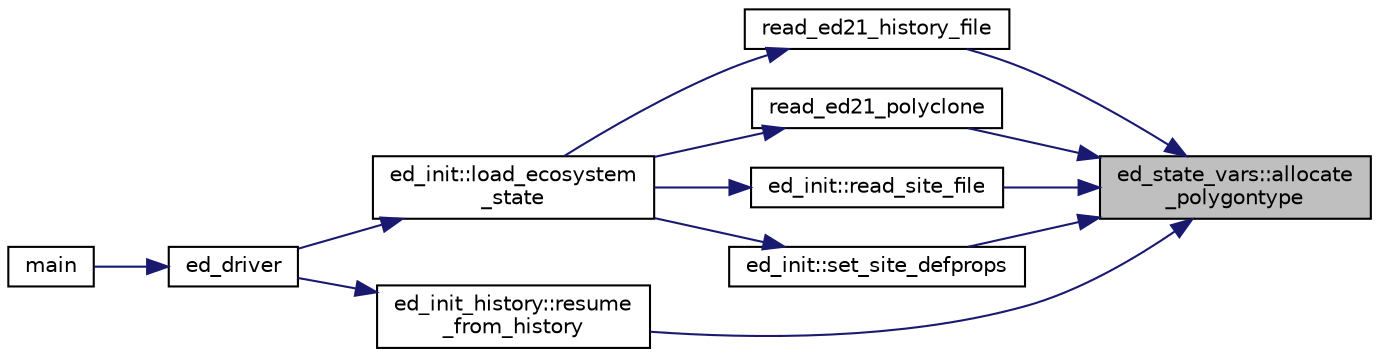 digraph "ed_state_vars::allocate_polygontype"
{
 // LATEX_PDF_SIZE
  edge [fontname="Helvetica",fontsize="10",labelfontname="Helvetica",labelfontsize="10"];
  node [fontname="Helvetica",fontsize="10",shape=record];
  rankdir="RL";
  Node1 [label="ed_state_vars::allocate\l_polygontype",height=0.2,width=0.4,color="black", fillcolor="grey75", style="filled", fontcolor="black",tooltip="Allocates the site-level variables."];
  Node1 -> Node2 [dir="back",color="midnightblue",fontsize="10",style="solid"];
  Node2 [label="read_ed21_history_file",height=0.2,width=0.4,color="black", fillcolor="white", style="filled",URL="$ed__read__ed21__history_8f90.html#ab0faf0a20947c74801841975108b59ba",tooltip=" "];
  Node2 -> Node3 [dir="back",color="midnightblue",fontsize="10",style="solid"];
  Node3 [label="ed_init::load_ecosystem\l_state",height=0.2,width=0.4,color="black", fillcolor="white", style="filled",URL="$namespaceed__init.html#a8181c9f2a37fc0800a7579090f3b3ed0",tooltip=" "];
  Node3 -> Node4 [dir="back",color="midnightblue",fontsize="10",style="solid"];
  Node4 [label="ed_driver",height=0.2,width=0.4,color="black", fillcolor="white", style="filled",URL="$ed__driver_8_f90.html#a5706bd8bee60960fe8166de1870e47da",tooltip=" "];
  Node4 -> Node5 [dir="back",color="midnightblue",fontsize="10",style="solid"];
  Node5 [label="main",height=0.2,width=0.4,color="black", fillcolor="white", style="filled",URL="$edmain_8_f90.html#a8ec2266d83cd6c0b762cbcbc92c0af3d",tooltip=" "];
  Node1 -> Node6 [dir="back",color="midnightblue",fontsize="10",style="solid"];
  Node6 [label="read_ed21_polyclone",height=0.2,width=0.4,color="black", fillcolor="white", style="filled",URL="$ed__read__ed21__history_8f90.html#a1e9d28328ec655a6bcac03ee1618759a",tooltip=" "];
  Node6 -> Node3 [dir="back",color="midnightblue",fontsize="10",style="solid"];
  Node1 -> Node7 [dir="back",color="midnightblue",fontsize="10",style="solid"];
  Node7 [label="ed_init::read_site_file",height=0.2,width=0.4,color="black", fillcolor="white", style="filled",URL="$namespaceed__init.html#a736b981974d69fb456a9c1b6d9976638",tooltip=" "];
  Node7 -> Node3 [dir="back",color="midnightblue",fontsize="10",style="solid"];
  Node1 -> Node8 [dir="back",color="midnightblue",fontsize="10",style="solid"];
  Node8 [label="ed_init_history::resume\l_from_history",height=0.2,width=0.4,color="black", fillcolor="white", style="filled",URL="$namespaceed__init__history.html#a8369fa1f9ca2551e5c4e3ae6bb032dbc",tooltip=" "];
  Node8 -> Node4 [dir="back",color="midnightblue",fontsize="10",style="solid"];
  Node1 -> Node9 [dir="back",color="midnightblue",fontsize="10",style="solid"];
  Node9 [label="ed_init::set_site_defprops",height=0.2,width=0.4,color="black", fillcolor="white", style="filled",URL="$namespaceed__init.html#a870136e2cbfd47dbd5ed21e3e21c5ecb",tooltip=" "];
  Node9 -> Node3 [dir="back",color="midnightblue",fontsize="10",style="solid"];
}
